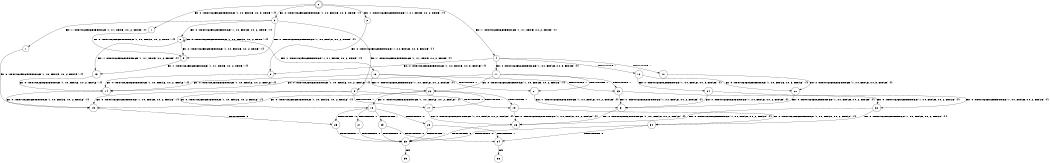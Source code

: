 digraph BCG {
size = "7, 10.5";
center = TRUE;
node [shape = circle];
0 [peripheries = 2];
0 -> 1 [label = "EX !0 !ATOMIC_EXCH_BRANCH (1, +0, FALSE, +0, 3, TRUE) !{}"];
0 -> 2 [label = "EX !1 !ATOMIC_EXCH_BRANCH (1, +1, TRUE, +0, 2, TRUE) !{}"];
0 -> 3 [label = "EX !0 !ATOMIC_EXCH_BRANCH (1, +0, FALSE, +0, 3, TRUE) !{}"];
0 -> 4 [label = "EX !1 !ATOMIC_EXCH_BRANCH (1, +1, TRUE, +0, 2, TRUE) !{}"];
1 -> 5 [label = "EX !0 !ATOMIC_EXCH_BRANCH (1, +0, FALSE, +0, 2, TRUE) !{}"];
2 -> 6 [label = "EX !0 !ATOMIC_EXCH_BRANCH (1, +0, FALSE, +0, 3, FALSE) !{}"];
3 -> 5 [label = "EX !0 !ATOMIC_EXCH_BRANCH (1, +0, FALSE, +0, 2, TRUE) !{}"];
3 -> 7 [label = "EX !1 !ATOMIC_EXCH_BRANCH (1, +1, TRUE, +0, 2, TRUE) !{}"];
3 -> 8 [label = "EX !0 !ATOMIC_EXCH_BRANCH (1, +0, FALSE, +0, 2, TRUE) !{}"];
3 -> 9 [label = "EX !1 !ATOMIC_EXCH_BRANCH (1, +1, TRUE, +0, 2, TRUE) !{}"];
4 -> 6 [label = "EX !0 !ATOMIC_EXCH_BRANCH (1, +0, FALSE, +0, 3, FALSE) !{}"];
4 -> 10 [label = "TERMINATE !1"];
4 -> 11 [label = "EX !0 !ATOMIC_EXCH_BRANCH (1, +0, FALSE, +0, 3, FALSE) !{}"];
4 -> 12 [label = "TERMINATE !1"];
5 -> 13 [label = "EX !1 !ATOMIC_EXCH_BRANCH (1, +1, TRUE, +0, 2, TRUE) !{}"];
6 -> 14 [label = "EX !0 !ATOMIC_EXCH_BRANCH (1, +0, FALSE, +0, 2, FALSE) !{}"];
7 -> 15 [label = "EX !0 !ATOMIC_EXCH_BRANCH (1, +0, FALSE, +0, 2, FALSE) !{}"];
8 -> 5 [label = "EX !0 !ATOMIC_EXCH_BRANCH (1, +0, FALSE, +0, 2, TRUE) !{}"];
8 -> 13 [label = "EX !1 !ATOMIC_EXCH_BRANCH (1, +1, TRUE, +0, 2, TRUE) !{}"];
8 -> 8 [label = "EX !0 !ATOMIC_EXCH_BRANCH (1, +0, FALSE, +0, 2, TRUE) !{}"];
8 -> 16 [label = "EX !1 !ATOMIC_EXCH_BRANCH (1, +1, TRUE, +0, 2, TRUE) !{}"];
9 -> 15 [label = "EX !0 !ATOMIC_EXCH_BRANCH (1, +0, FALSE, +0, 2, FALSE) !{}"];
9 -> 17 [label = "TERMINATE !1"];
9 -> 18 [label = "EX !0 !ATOMIC_EXCH_BRANCH (1, +0, FALSE, +0, 2, FALSE) !{}"];
9 -> 19 [label = "TERMINATE !1"];
10 -> 20 [label = "EX !0 !ATOMIC_EXCH_BRANCH (1, +0, FALSE, +0, 3, FALSE) !{}"];
11 -> 14 [label = "EX !0 !ATOMIC_EXCH_BRANCH (1, +0, FALSE, +0, 2, FALSE) !{}"];
11 -> 21 [label = "TERMINATE !1"];
11 -> 22 [label = "EX !0 !ATOMIC_EXCH_BRANCH (1, +0, FALSE, +0, 2, FALSE) !{}"];
11 -> 23 [label = "TERMINATE !1"];
12 -> 20 [label = "EX !0 !ATOMIC_EXCH_BRANCH (1, +0, FALSE, +0, 3, FALSE) !{}"];
12 -> 24 [label = "EX !0 !ATOMIC_EXCH_BRANCH (1, +0, FALSE, +0, 3, FALSE) !{}"];
13 -> 14 [label = "EX !0 !ATOMIC_EXCH_BRANCH (1, +0, FALSE, +0, 2, FALSE) !{}"];
14 -> 15 [label = "EX !0 !ATOMIC_EXCH_BRANCH (1, +0, FALSE, +0, 2, FALSE) !{}"];
15 -> 25 [label = "TERMINATE !0"];
16 -> 14 [label = "EX !0 !ATOMIC_EXCH_BRANCH (1, +0, FALSE, +0, 2, FALSE) !{}"];
16 -> 21 [label = "TERMINATE !1"];
16 -> 22 [label = "EX !0 !ATOMIC_EXCH_BRANCH (1, +0, FALSE, +0, 2, FALSE) !{}"];
16 -> 23 [label = "TERMINATE !1"];
17 -> 26 [label = "EX !0 !ATOMIC_EXCH_BRANCH (1, +0, FALSE, +0, 2, FALSE) !{}"];
18 -> 25 [label = "TERMINATE !0"];
18 -> 27 [label = "TERMINATE !1"];
18 -> 28 [label = "TERMINATE !0"];
18 -> 29 [label = "TERMINATE !1"];
19 -> 26 [label = "EX !0 !ATOMIC_EXCH_BRANCH (1, +0, FALSE, +0, 2, FALSE) !{}"];
19 -> 30 [label = "EX !0 !ATOMIC_EXCH_BRANCH (1, +0, FALSE, +0, 2, FALSE) !{}"];
20 -> 31 [label = "EX !0 !ATOMIC_EXCH_BRANCH (1, +0, FALSE, +0, 2, FALSE) !{}"];
21 -> 31 [label = "EX !0 !ATOMIC_EXCH_BRANCH (1, +0, FALSE, +0, 2, FALSE) !{}"];
22 -> 15 [label = "EX !0 !ATOMIC_EXCH_BRANCH (1, +0, FALSE, +0, 2, FALSE) !{}"];
22 -> 17 [label = "TERMINATE !1"];
22 -> 18 [label = "EX !0 !ATOMIC_EXCH_BRANCH (1, +0, FALSE, +0, 2, FALSE) !{}"];
22 -> 19 [label = "TERMINATE !1"];
23 -> 31 [label = "EX !0 !ATOMIC_EXCH_BRANCH (1, +0, FALSE, +0, 2, FALSE) !{}"];
23 -> 32 [label = "EX !0 !ATOMIC_EXCH_BRANCH (1, +0, FALSE, +0, 2, FALSE) !{}"];
24 -> 31 [label = "EX !0 !ATOMIC_EXCH_BRANCH (1, +0, FALSE, +0, 2, FALSE) !{}"];
24 -> 32 [label = "EX !0 !ATOMIC_EXCH_BRANCH (1, +0, FALSE, +0, 2, FALSE) !{}"];
25 -> 33 [label = "TERMINATE !1"];
26 -> 33 [label = "TERMINATE !0"];
27 -> 33 [label = "TERMINATE !0"];
28 -> 33 [label = "TERMINATE !1"];
28 -> 34 [label = "TERMINATE !1"];
29 -> 33 [label = "TERMINATE !0"];
29 -> 34 [label = "TERMINATE !0"];
30 -> 33 [label = "TERMINATE !0"];
30 -> 34 [label = "TERMINATE !0"];
31 -> 26 [label = "EX !0 !ATOMIC_EXCH_BRANCH (1, +0, FALSE, +0, 2, FALSE) !{}"];
32 -> 26 [label = "EX !0 !ATOMIC_EXCH_BRANCH (1, +0, FALSE, +0, 2, FALSE) !{}"];
32 -> 30 [label = "EX !0 !ATOMIC_EXCH_BRANCH (1, +0, FALSE, +0, 2, FALSE) !{}"];
33 -> 35 [label = "exit"];
34 -> 36 [label = "exit"];
}
